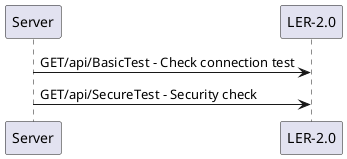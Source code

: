 @startuml
Server -> "LER-2.0": GET/api/BasicTest - Check connection test
Server -> "LER-2.0": GET/api/SecureTest - Security check
@enduml